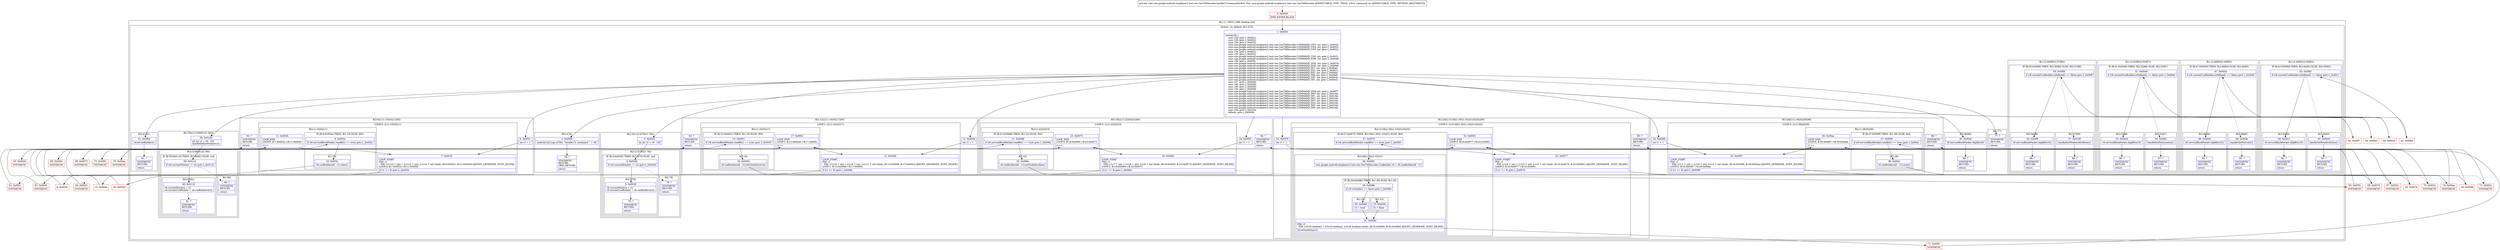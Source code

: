 digraph "CFG forcom.google.android.exoplayer2.text.cea.Cea708Decoder.handleC1Command(I)V" {
subgraph cluster_Region_1564203337 {
label = "R(1:1) | DECL_VAR: boolean null\l";
node [shape=record,color=blue];
subgraph cluster_SwitchRegion_777247095 {
label = "Switch: 14, default: R(2:2|76)";
node [shape=record,color=blue];
Node_1 [shape=record,label="{1\:\ 0x0006|switch(r9) \{\l    case 128: goto L_0x0022;\l    case 129: goto L_0x0022;\l    case 130: goto L_0x0022;\l    case com.google.android.exoplayer2.text.cea.Cea708Decoder.COMMAND_CW3 :int: goto L_0x0022;\l    case com.google.android.exoplayer2.text.cea.Cea708Decoder.COMMAND_CW4 :int: goto L_0x0022;\l    case com.google.android.exoplayer2.text.cea.Cea708Decoder.COMMAND_CW5 :int: goto L_0x0022;\l    case 134: goto L_0x0022;\l    case 135: goto L_0x0022;\l    case com.google.android.exoplayer2.text.cea.Cea708Decoder.COMMAND_CLW :int: goto L_0x0031;\l    case com.google.android.exoplayer2.text.cea.Cea708Decoder.COMMAND_DSW :int: goto L_0x0048;\l    case 138: goto L_0x005f;\l    case com.google.android.exoplayer2.text.cea.Cea708Decoder.COMMAND_TGW :int: goto L_0x0076;\l    case com.google.android.exoplayer2.text.cea.Cea708Decoder.COMMAND_DLW :int: goto L_0x0096;\l    case com.google.android.exoplayer2.text.cea.Cea708Decoder.COMMAND_DLY :int: goto L_0x00ad;\l    case com.google.android.exoplayer2.text.cea.Cea708Decoder.COMMAND_DLC :int: goto L_0x0021;\l    case com.google.android.exoplayer2.text.cea.Cea708Decoder.COMMAND_RST :int: goto L_0x00b4;\l    case com.google.android.exoplayer2.text.cea.Cea708Decoder.COMMAND_SPA :int: goto L_0x00b9;\l    case com.google.android.exoplayer2.text.cea.Cea708Decoder.COMMAND_SPC :int: goto L_0x00cd;\l    case com.google.android.exoplayer2.text.cea.Cea708Decoder.COMMAND_SPL :int: goto L_0x00e3;\l    case 147: goto L_0x0009;\l    case 148: goto L_0x0009;\l    case 149: goto L_0x0009;\l    case 150: goto L_0x0009;\l    case com.google.android.exoplayer2.text.cea.Cea708Decoder.COMMAND_SWA :int: goto L_0x00f7;\l    case com.google.android.exoplayer2.text.cea.Cea708Decoder.COMMAND_DF0 :int: goto L_0x010d;\l    case com.google.android.exoplayer2.text.cea.Cea708Decoder.COMMAND_DF1 :int: goto L_0x010d;\l    case com.google.android.exoplayer2.text.cea.Cea708Decoder.COMMAND_DF2 :int: goto L_0x010d;\l    case com.google.android.exoplayer2.text.cea.Cea708Decoder.COMMAND_DF3 :int: goto L_0x010d;\l    case com.google.android.exoplayer2.text.cea.Cea708Decoder.COMMAND_DS4 :int: goto L_0x010d;\l    case com.google.android.exoplayer2.text.cea.Cea708Decoder.COMMAND_DF5 :int: goto L_0x010d;\l    case com.google.android.exoplayer2.text.cea.Cea708Decoder.COMMAND_DF6 :int: goto L_0x010d;\l    case 159: goto L_0x010d;\l    default: goto L_0x0009;\l\}\l}"];
subgraph cluster_Region_1337563434 {
label = "R(2:3|(2:(2:5|79)|(1:78)))";
node [shape=record,color=blue];
Node_3 [shape=record,label="{3\:\ 0x0022|int int r2 = r9 \- 128\l}"];
subgraph cluster_Region_1985107657 {
label = "R(2:(2:5|79)|(1:78))";
node [shape=record,color=blue];
subgraph cluster_IfRegion_293333167 {
label = "IF [B:4:0x0026] THEN: R(2:5|79) ELSE: null";
node [shape=record,color=blue];
Node_4 [shape=record,label="{4\:\ 0x0026|if (r8.currentWindow != r2) goto L_0x0028\l}"];
subgraph cluster_Region_1668818653 {
label = "R(2:5|79)";
node [shape=record,color=blue];
Node_5 [shape=record,label="{5\:\ 0x0028|r8.currentWindow = r2\lr8.currentCueBuilder = r8.cueBuilders[r2]\l}"];
Node_79 [shape=record,label="{79\:\ ?|SYNTHETIC\lRETURN\l|return\l}"];
}
}
subgraph cluster_Region_90400854 {
label = "R(1:78)";
node [shape=record,color=blue];
Node_78 [shape=record,label="{78\:\ ?|SYNTHETIC\lRETURN\l|return\l}"];
}
}
}
subgraph cluster_Region_1061865937 {
label = "R(3:6|(2:(1:10)(0)|11)|92)";
node [shape=record,color=blue];
Node_6 [shape=record,label="{6\:\ 0x0031|int r1 = 1\l}"];
subgraph cluster_LoopRegion_414762118 {
label = "LOOP:0: (2:(1:10)(0)|11)";
node [shape=record,color=blue];
Node_7 [shape=record,label="{7\:\ 0x0032|LOOP_START\lPHI: r1 \l  PHI: (r1v13 'i' int) = (r1v12 'i' int), (r1v14 'i' int) binds: [B:6:0x0031, B:11:0x0045] A[DONT_GENERATE, DONT_INLINE]\lLOOP:0: B:7:0x0032\-\>B:11:0x0045\l|if (r1 \<= 8) goto L_0x0034\l}"];
subgraph cluster_Region_664448368 {
label = "R(2:(1:10)(0)|11)";
node [shape=record,color=blue];
subgraph cluster_IfRegion_101779490 {
label = "IF [B:9:0x003a] THEN: R(1:10) ELSE: R(0)";
node [shape=record,color=blue];
Node_9 [shape=record,label="{9\:\ 0x003a|if (r8.serviceBlockPacket.readBit() == true) goto L_0x003c\l}"];
subgraph cluster_Region_651479136 {
label = "R(1:10)";
node [shape=record,color=blue];
Node_10 [shape=record,label="{10\:\ 0x003c|r8.cueBuilders[8 \- r1].clear()\l}"];
}
subgraph cluster_Region_918151670 {
label = "R(0)";
node [shape=record,color=blue];
}
}
Node_11 [shape=record,label="{11\:\ 0x0045|LOOP_END\lLOOP:0: B:7:0x0032\-\>B:11:0x0045\l|r1++\l}"];
}
}
Node_92 [shape=record,label="{92\:\ ?|SYNTHETIC\lRETURN\l|return\l}"];
}
subgraph cluster_Region_239850886 {
label = "R(3:12|(2:(1:16)(0)|17)|93)";
node [shape=record,color=blue];
Node_12 [shape=record,label="{12\:\ 0x0048|int r1 = 1\l}"];
subgraph cluster_LoopRegion_1978292193 {
label = "LOOP:1: (2:(1:16)(0)|17)";
node [shape=record,color=blue];
Node_13 [shape=record,label="{13\:\ 0x0049|LOOP_START\lPHI: r1 \l  PHI: (r1v10 'i' int) = (r1v9 'i' int), (r1v11 'i' int) binds: [B:12:0x0048, B:17:0x005c] A[DONT_GENERATE, DONT_INLINE]\lLOOP:1: B:13:0x0049\-\>B:17:0x005c\l|if (r1 \<= 8) goto L_0x004b\l}"];
subgraph cluster_Region_287692550 {
label = "R(2:(1:16)(0)|17)";
node [shape=record,color=blue];
subgraph cluster_IfRegion_1379470838 {
label = "IF [B:15:0x0051] THEN: R(1:16) ELSE: R(0)";
node [shape=record,color=blue];
Node_15 [shape=record,label="{15\:\ 0x0051|if (r8.serviceBlockPacket.readBit() == true) goto L_0x0053\l}"];
subgraph cluster_Region_1878902349 {
label = "R(1:16)";
node [shape=record,color=blue];
Node_16 [shape=record,label="{16\:\ 0x0053|r8.cueBuilders[8 \- r1].setVisibility(true)\l}"];
}
subgraph cluster_Region_1275522623 {
label = "R(0)";
node [shape=record,color=blue];
}
}
Node_17 [shape=record,label="{17\:\ 0x005c|LOOP_END\lLOOP:1: B:13:0x0049\-\>B:17:0x005c\l|r1++\l}"];
}
}
Node_93 [shape=record,label="{93\:\ ?|SYNTHETIC\lRETURN\l|return\l}"];
}
subgraph cluster_Region_1390950298 {
label = "R(3:18|(2:(1:22)(0)|23)|94)";
node [shape=record,color=blue];
Node_18 [shape=record,label="{18\:\ 0x005f|int r1 = 1\l}"];
subgraph cluster_LoopRegion_1884381559 {
label = "LOOP:2: (2:(1:22)(0)|23)";
node [shape=record,color=blue];
Node_19 [shape=record,label="{19\:\ 0x0060|LOOP_START\lPHI: r1 \l  PHI: (r1v7 'i' int) = (r1v6 'i' int), (r1v8 'i' int) binds: [B:18:0x005f, B:23:0x0073] A[DONT_GENERATE, DONT_INLINE]\lLOOP:2: B:19:0x0060\-\>B:23:0x0073\l|if (r1 \<= 8) goto L_0x0062\l}"];
subgraph cluster_Region_1723878767 {
label = "R(2:(1:22)(0)|23)";
node [shape=record,color=blue];
subgraph cluster_IfRegion_1113112453 {
label = "IF [B:21:0x0068] THEN: R(1:22) ELSE: R(0)";
node [shape=record,color=blue];
Node_21 [shape=record,label="{21\:\ 0x0068|if (r8.serviceBlockPacket.readBit() == true) goto L_0x006a\l}"];
subgraph cluster_Region_495744330 {
label = "R(1:22)";
node [shape=record,color=blue];
Node_22 [shape=record,label="{22\:\ 0x006a|r8.cueBuilders[8 \- r1].setVisibility(false)\l}"];
}
subgraph cluster_Region_999768169 {
label = "R(0)";
node [shape=record,color=blue];
}
}
Node_23 [shape=record,label="{23\:\ 0x0073|LOOP_END\lLOOP:2: B:19:0x0060\-\>B:23:0x0073\l|r1++\l}"];
}
}
Node_94 [shape=record,label="{94\:\ ?|SYNTHETIC\lRETURN\l|return\l}"];
}
subgraph cluster_Region_2035372095 {
label = "R(3:24|(2:(3:28|(1:30)(1:33)|31)(0)|32)|95)";
node [shape=record,color=blue];
Node_24 [shape=record,label="{24\:\ 0x0076|int r1 = 1\l}"];
subgraph cluster_LoopRegion_2136413143 {
label = "LOOP:3: (2:(3:28|(1:30)(1:33)|31)(0)|32)";
node [shape=record,color=blue];
Node_25 [shape=record,label="{25\:\ 0x0077|LOOP_START\lPHI: r1 \l  PHI: (r1v4 'i' int) = (r1v3 'i' int), (r1v5 'i' int) binds: [B:24:0x0076, B:32:0x0091] A[DONT_GENERATE, DONT_INLINE]\lLOOP:3: B:25:0x0077\-\>B:32:0x0091\l|if (r1 \<= 8) goto L_0x0079\l}"];
subgraph cluster_Region_669986554 {
label = "R(2:(3:28|(1:30)(1:33)|31)(0)|32)";
node [shape=record,color=blue];
subgraph cluster_IfRegion_568048720 {
label = "IF [B:27:0x007f] THEN: R(3:28|(1:30)(1:33)|31) ELSE: R(0)";
node [shape=record,color=blue];
Node_27 [shape=record,label="{27\:\ 0x007f|if (r8.serviceBlockPacket.readBit() == true) goto L_0x0081\l}"];
subgraph cluster_Region_1917262136 {
label = "R(3:28|(1:30)(1:33)|31)";
node [shape=record,color=blue];
Node_28 [shape=record,label="{28\:\ 0x0081|com.google.android.exoplayer2.text.cea.Cea708Decoder.CueBuilder r0 = r8.cueBuilders[8 \- r1]\l}"];
subgraph cluster_IfRegion_23359463 {
label = "IF [B:29:0x008b] THEN: R(1:30) ELSE: R(1:33)";
node [shape=record,color=blue];
Node_29 [shape=record,label="{29\:\ 0x008b|if (r0.isVisible() == false) goto L_0x008d\l}"];
subgraph cluster_Region_405566334 {
label = "R(1:30)";
node [shape=record,color=blue];
Node_30 [shape=record,label="{30\:\ 0x008d|r3 = true\l}"];
}
subgraph cluster_Region_1181359543 {
label = "R(1:33)";
node [shape=record,color=blue];
Node_33 [shape=record,label="{33\:\ 0x0094|r3 = false\l}"];
}
}
Node_31 [shape=record,label="{31\:\ 0x008e|PHI: r3 \l  PHI: (r3v25 boolean) = (r3v24 boolean), (r3v26 boolean) binds: [B:33:0x0094, B:30:0x008d] A[DONT_GENERATE, DONT_INLINE]\l|r0.setVisibility(r3)\l}"];
}
subgraph cluster_Region_1515702594 {
label = "R(0)";
node [shape=record,color=blue];
}
}
Node_32 [shape=record,label="{32\:\ 0x0091|LOOP_END\lLOOP:3: B:25:0x0077\-\>B:32:0x0091\l|r1++\l}"];
}
}
Node_95 [shape=record,label="{95\:\ ?|SYNTHETIC\lRETURN\l|return\l}"];
}
subgraph cluster_Region_702477300 {
label = "R(3:34|(2:(1:38)(0)|39)|96)";
node [shape=record,color=blue];
Node_34 [shape=record,label="{34\:\ 0x0096|int r1 = 1\l}"];
subgraph cluster_LoopRegion_669269134 {
label = "LOOP:4: (2:(1:38)(0)|39)";
node [shape=record,color=blue];
Node_35 [shape=record,label="{35\:\ 0x0097|LOOP_START\lPHI: r1 \l  PHI: (r1v1 'i' int) = (r1v0 'i' int), (r1v2 'i' int) binds: [B:34:0x0096, B:39:0x00aa] A[DONT_GENERATE, DONT_INLINE]\lLOOP:4: B:35:0x0097\-\>B:39:0x00aa\l|if (r1 \<= 8) goto L_0x0099\l}"];
subgraph cluster_Region_2142567061 {
label = "R(2:(1:38)(0)|39)";
node [shape=record,color=blue];
subgraph cluster_IfRegion_1576333594 {
label = "IF [B:37:0x009f] THEN: R(1:38) ELSE: R(0)";
node [shape=record,color=blue];
Node_37 [shape=record,label="{37\:\ 0x009f|if (r8.serviceBlockPacket.readBit() == true) goto L_0x00a1\l}"];
subgraph cluster_Region_667833953 {
label = "R(1:38)";
node [shape=record,color=blue];
Node_38 [shape=record,label="{38\:\ 0x00a1|r8.cueBuilders[8 \- r1].reset()\l}"];
}
subgraph cluster_Region_1549887173 {
label = "R(0)";
node [shape=record,color=blue];
}
}
Node_39 [shape=record,label="{39\:\ 0x00aa|LOOP_END\lLOOP:4: B:35:0x0097\-\>B:39:0x00aa\l|r1++\l}"];
}
}
Node_96 [shape=record,label="{96\:\ ?|SYNTHETIC\lRETURN\l|return\l}"];
}
subgraph cluster_Region_539256869 {
label = "R(2:40|80)";
node [shape=record,color=blue];
Node_40 [shape=record,label="{40\:\ 0x00ad|r8.serviceBlockPacket.skipBits(8)\l}"];
Node_80 [shape=record,label="{80\:\ ?|SYNTHETIC\lRETURN\l|return\l}"];
}
subgraph cluster_Region_1155377338 {
label = "R(1:77)";
node [shape=record,color=blue];
Node_77 [shape=record,label="{77\:\ ?|SYNTHETIC\lRETURN\l|return\l}"];
}
subgraph cluster_Region_1046211866 {
label = "R(2:41|81)";
node [shape=record,color=blue];
Node_41 [shape=record,label="{41\:\ 0x00b4|resetCueBuilders()\l}"];
Node_81 [shape=record,label="{81\:\ ?|SYNTHETIC\lRETURN\l|return\l}"];
}
subgraph cluster_Region_1767633754 {
label = "R(1:(2:44|82)(2:45|83))";
node [shape=record,color=blue];
subgraph cluster_IfRegion_1782438676 {
label = "IF [B:43:0x00bf] THEN: R(2:44|82) ELSE: R(2:45|83)";
node [shape=record,color=blue];
Node_43 [shape=record,label="{43\:\ 0x00bf|if (r8.currentCueBuilder.isDefined() == false) goto L_0x00c1\l}"];
subgraph cluster_Region_1133262481 {
label = "R(2:44|82)";
node [shape=record,color=blue];
Node_44 [shape=record,label="{44\:\ 0x00c1|r8.serviceBlockPacket.skipBits(16)\l}"];
Node_82 [shape=record,label="{82\:\ ?|SYNTHETIC\lRETURN\l|return\l}"];
}
subgraph cluster_Region_576598215 {
label = "R(2:45|83)";
node [shape=record,color=blue];
Node_45 [shape=record,label="{45\:\ 0x00c8|handleSetPenAttributes()\l}"];
Node_83 [shape=record,label="{83\:\ ?|SYNTHETIC\lRETURN\l|return\l}"];
}
}
}
subgraph cluster_Region_338282229 {
label = "R(1:(2:48|84)(2:49|85))";
node [shape=record,color=blue];
subgraph cluster_IfRegion_273177119 {
label = "IF [B:47:0x00d3] THEN: R(2:48|84) ELSE: R(2:49|85)";
node [shape=record,color=blue];
Node_47 [shape=record,label="{47\:\ 0x00d3|if (r8.currentCueBuilder.isDefined() == false) goto L_0x00d5\l}"];
subgraph cluster_Region_844287545 {
label = "R(2:48|84)";
node [shape=record,color=blue];
Node_48 [shape=record,label="{48\:\ 0x00d5|r8.serviceBlockPacket.skipBits(24)\l}"];
Node_84 [shape=record,label="{84\:\ ?|SYNTHETIC\lRETURN\l|return\l}"];
}
subgraph cluster_Region_1641613500 {
label = "R(2:49|85)";
node [shape=record,color=blue];
Node_49 [shape=record,label="{49\:\ 0x00de|handleSetPenColor()\l}"];
Node_85 [shape=record,label="{85\:\ ?|SYNTHETIC\lRETURN\l|return\l}"];
}
}
}
subgraph cluster_Region_1000170524 {
label = "R(1:(2:52|86)(2:53|87))";
node [shape=record,color=blue];
subgraph cluster_IfRegion_1775716818 {
label = "IF [B:51:0x00e9] THEN: R(2:52|86) ELSE: R(2:53|87)";
node [shape=record,color=blue];
Node_51 [shape=record,label="{51\:\ 0x00e9|if (r8.currentCueBuilder.isDefined() == false) goto L_0x00eb\l}"];
subgraph cluster_Region_1305502167 {
label = "R(2:52|86)";
node [shape=record,color=blue];
Node_52 [shape=record,label="{52\:\ 0x00eb|r8.serviceBlockPacket.skipBits(16)\l}"];
Node_86 [shape=record,label="{86\:\ ?|SYNTHETIC\lRETURN\l|return\l}"];
}
subgraph cluster_Region_1684347961 {
label = "R(2:53|87)";
node [shape=record,color=blue];
Node_53 [shape=record,label="{53\:\ 0x00f2|handleSetPenLocation()\l}"];
Node_87 [shape=record,label="{87\:\ ?|SYNTHETIC\lRETURN\l|return\l}"];
}
}
}
subgraph cluster_Region_881338669 {
label = "R(1:(2:56|88)(2:57|89))";
node [shape=record,color=blue];
subgraph cluster_IfRegion_1740795831 {
label = "IF [B:55:0x00fd] THEN: R(2:56|88) ELSE: R(2:57|89)";
node [shape=record,color=blue];
Node_55 [shape=record,label="{55\:\ 0x00fd|if (r8.currentCueBuilder.isDefined() == false) goto L_0x00ff\l}"];
subgraph cluster_Region_701658177 {
label = "R(2:56|88)";
node [shape=record,color=blue];
Node_56 [shape=record,label="{56\:\ 0x00ff|r8.serviceBlockPacket.skipBits(32)\l}"];
Node_88 [shape=record,label="{88\:\ ?|SYNTHETIC\lRETURN\l|return\l}"];
}
subgraph cluster_Region_1696211350 {
label = "R(2:57|89)";
node [shape=record,color=blue];
Node_57 [shape=record,label="{57\:\ 0x0108|handleSetWindowAttributes()\l}"];
Node_89 [shape=record,label="{89\:\ ?|SYNTHETIC\lRETURN\l|return\l}"];
}
}
}
subgraph cluster_Region_100730559 {
label = "R(2:58|(2:(2:60|91)|(1:90)))";
node [shape=record,color=blue];
Node_58 [shape=record,label="{58\:\ 0x010d|int int r2 = r9 \- 152\lhandleDefineWindow(r2)\l}"];
subgraph cluster_Region_279883097 {
label = "R(2:(2:60|91)|(1:90))";
node [shape=record,color=blue];
subgraph cluster_IfRegion_354001453 {
label = "IF [B:59:0x0114] THEN: R(2:60|91) ELSE: null";
node [shape=record,color=blue];
Node_59 [shape=record,label="{59\:\ 0x0114|if (r8.currentWindow != r2) goto L_0x0116\l}"];
subgraph cluster_Region_141170947 {
label = "R(2:60|91)";
node [shape=record,color=blue];
Node_60 [shape=record,label="{60\:\ 0x0116|r8.currentWindow = r2\lr8.currentCueBuilder = r8.cueBuilders[r2]\l}"];
Node_91 [shape=record,label="{91\:\ ?|SYNTHETIC\lRETURN\l|return\l}"];
}
}
subgraph cluster_Region_1692780332 {
label = "R(1:90)";
node [shape=record,color=blue];
Node_90 [shape=record,label="{90\:\ ?|SYNTHETIC\lRETURN\l|return\l}"];
}
}
}
subgraph cluster_Region_1580193677 {
label = "R(2:2|76)";
node [shape=record,color=blue];
Node_2 [shape=record,label="{2\:\ 0x0009|android.util.Log.w(TAG, \"Invalid C1 command: \" + r9)\l}"];
Node_76 [shape=record,label="{76\:\ ?|SYNTHETIC\lRETURN\lORIG_RETURN\l|return\l}"];
}
}
}
Node_0 [shape=record,color=red,label="{0\:\ 0x0000|MTH_ENTER_BLOCK\l}"];
Node_8 [shape=record,color=red,label="{8\:\ 0x0034}"];
Node_14 [shape=record,color=red,label="{14\:\ 0x004b}"];
Node_20 [shape=record,color=red,label="{20\:\ 0x0062}"];
Node_26 [shape=record,color=red,label="{26\:\ 0x0079}"];
Node_36 [shape=record,color=red,label="{36\:\ 0x0099}"];
Node_42 [shape=record,color=red,label="{42\:\ 0x00b9}"];
Node_46 [shape=record,color=red,label="{46\:\ 0x00cd}"];
Node_50 [shape=record,color=red,label="{50\:\ 0x00e3}"];
Node_54 [shape=record,color=red,label="{54\:\ 0x00f7}"];
Node_61 [shape=record,color=red,label="{61\:\ 0x0021|SYNTHETIC\l}"];
Node_62 [shape=record,color=red,label="{62\:\ 0x0045|SYNTHETIC\l}"];
Node_63 [shape=record,color=red,label="{63\:\ 0x0045|SYNTHETIC\l}"];
Node_64 [shape=record,color=red,label="{64\:\ 0x0021|SYNTHETIC\l}"];
Node_65 [shape=record,color=red,label="{65\:\ 0x005c|SYNTHETIC\l}"];
Node_66 [shape=record,color=red,label="{66\:\ 0x005c|SYNTHETIC\l}"];
Node_67 [shape=record,color=red,label="{67\:\ 0x0021|SYNTHETIC\l}"];
Node_68 [shape=record,color=red,label="{68\:\ 0x0073|SYNTHETIC\l}"];
Node_69 [shape=record,color=red,label="{69\:\ 0x0073|SYNTHETIC\l}"];
Node_70 [shape=record,color=red,label="{70\:\ 0x0021|SYNTHETIC\l}"];
Node_71 [shape=record,color=red,label="{71\:\ 0x0091|SYNTHETIC\l}"];
Node_72 [shape=record,color=red,label="{72\:\ 0x0091|SYNTHETIC\l}"];
Node_73 [shape=record,color=red,label="{73\:\ 0x0021|SYNTHETIC\l}"];
Node_74 [shape=record,color=red,label="{74\:\ 0x00aa|SYNTHETIC\l}"];
Node_75 [shape=record,color=red,label="{75\:\ 0x00aa|SYNTHETIC\l}"];
MethodNode[shape=record,label="{private void com.google.android.exoplayer2.text.cea.Cea708Decoder.handleC1Command((r8v0 'this' com.google.android.exoplayer2.text.cea.Cea708Decoder A[IMMUTABLE_TYPE, THIS]), (r9v0 'command' int A[IMMUTABLE_TYPE, METHOD_ARGUMENT])) }"];
MethodNode -> Node_0;
Node_1 -> Node_2;
Node_1 -> Node_3;
Node_1 -> Node_6;
Node_1 -> Node_12;
Node_1 -> Node_18;
Node_1 -> Node_24;
Node_1 -> Node_34;
Node_1 -> Node_40;
Node_1 -> Node_41;
Node_1 -> Node_42;
Node_1 -> Node_46;
Node_1 -> Node_50;
Node_1 -> Node_54;
Node_1 -> Node_58;
Node_1 -> Node_77;
Node_3 -> Node_4;
Node_4 -> Node_5;
Node_4 -> Node_78[style=dashed];
Node_5 -> Node_79;
Node_6 -> Node_7;
Node_7 -> Node_8;
Node_7 -> Node_61[style=dashed];
Node_9 -> Node_10;
Node_9 -> Node_63[style=dashed];
Node_10 -> Node_62;
Node_11 -> Node_7;
Node_12 -> Node_13;
Node_13 -> Node_14;
Node_13 -> Node_64[style=dashed];
Node_15 -> Node_16;
Node_15 -> Node_66[style=dashed];
Node_16 -> Node_65;
Node_17 -> Node_13;
Node_18 -> Node_19;
Node_19 -> Node_20;
Node_19 -> Node_67[style=dashed];
Node_21 -> Node_22;
Node_21 -> Node_69[style=dashed];
Node_22 -> Node_68;
Node_23 -> Node_19;
Node_24 -> Node_25;
Node_25 -> Node_26;
Node_25 -> Node_70[style=dashed];
Node_27 -> Node_28;
Node_27 -> Node_72[style=dashed];
Node_28 -> Node_29;
Node_29 -> Node_30;
Node_29 -> Node_33[style=dashed];
Node_30 -> Node_31;
Node_33 -> Node_31;
Node_31 -> Node_71;
Node_32 -> Node_25;
Node_34 -> Node_35;
Node_35 -> Node_36;
Node_35 -> Node_73[style=dashed];
Node_37 -> Node_38;
Node_37 -> Node_75[style=dashed];
Node_38 -> Node_74;
Node_39 -> Node_35;
Node_40 -> Node_80;
Node_41 -> Node_81;
Node_43 -> Node_44;
Node_43 -> Node_45[style=dashed];
Node_44 -> Node_82;
Node_45 -> Node_83;
Node_47 -> Node_48;
Node_47 -> Node_49[style=dashed];
Node_48 -> Node_84;
Node_49 -> Node_85;
Node_51 -> Node_52;
Node_51 -> Node_53[style=dashed];
Node_52 -> Node_86;
Node_53 -> Node_87;
Node_55 -> Node_56;
Node_55 -> Node_57[style=dashed];
Node_56 -> Node_88;
Node_57 -> Node_89;
Node_58 -> Node_59;
Node_59 -> Node_60;
Node_59 -> Node_90[style=dashed];
Node_60 -> Node_91;
Node_2 -> Node_76;
Node_0 -> Node_1;
Node_8 -> Node_9;
Node_14 -> Node_15;
Node_20 -> Node_21;
Node_26 -> Node_27;
Node_36 -> Node_37;
Node_42 -> Node_43;
Node_46 -> Node_47;
Node_50 -> Node_51;
Node_54 -> Node_55;
Node_61 -> Node_92;
Node_62 -> Node_11;
Node_63 -> Node_11;
Node_64 -> Node_93;
Node_65 -> Node_17;
Node_66 -> Node_17;
Node_67 -> Node_94;
Node_68 -> Node_23;
Node_69 -> Node_23;
Node_70 -> Node_95;
Node_71 -> Node_32;
Node_72 -> Node_32;
Node_73 -> Node_96;
Node_74 -> Node_39;
Node_75 -> Node_39;
}

